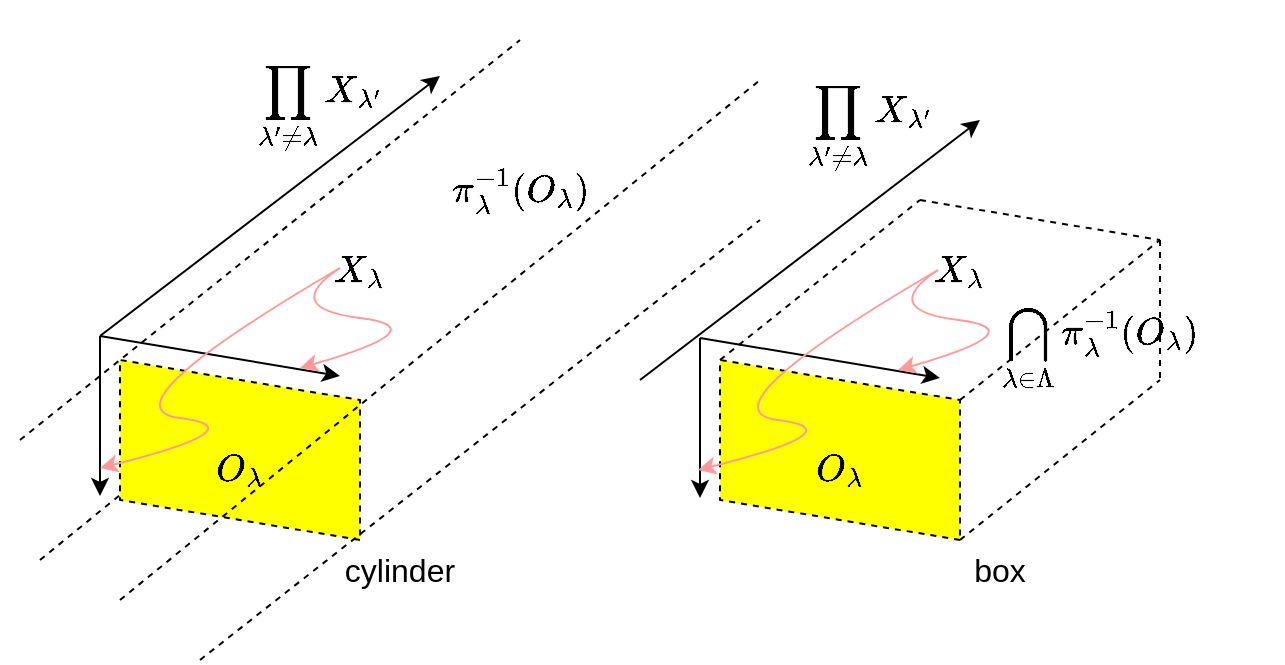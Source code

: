 <mxfile>
    <diagram id="y-pCycuawTWCVEpbna97" name="Page-1">
        <mxGraphModel dx="614" dy="393" grid="1" gridSize="10" guides="1" tooltips="1" connect="1" arrows="1" fold="1" page="1" pageScale="1" pageWidth="850" pageHeight="1100" math="1" shadow="0">
            <root>
                <mxCell id="0"/>
                <mxCell id="1" parent="0"/>
                <mxCell id="43" value="" style="rounded=0;whiteSpace=wrap;html=1;dashed=1;fontSize=16;fillColor=#FFFFFF;strokeColor=none;" vertex="1" parent="1">
                    <mxGeometry x="20" y="20" width="600" height="330" as="geometry"/>
                </mxCell>
                <mxCell id="2" value="" style="shape=parallelogram;perimeter=parallelogramPerimeter;whiteSpace=wrap;html=1;fixedSize=1;direction=north;dashed=1;fillColor=#FFFF00;" vertex="1" parent="1">
                    <mxGeometry x="80" y="200" width="120" height="90" as="geometry"/>
                </mxCell>
                <mxCell id="6" value="" style="endArrow=none;dashed=1;html=1;" edge="1" parent="1">
                    <mxGeometry width="50" height="50" relative="1" as="geometry">
                        <mxPoint x="30" y="240" as="sourcePoint"/>
                        <mxPoint x="280" y="40" as="targetPoint"/>
                    </mxGeometry>
                </mxCell>
                <mxCell id="7" value="" style="endArrow=none;dashed=1;html=1;" edge="1" parent="1">
                    <mxGeometry width="50" height="50" relative="1" as="geometry">
                        <mxPoint x="80" y="320" as="sourcePoint"/>
                        <mxPoint x="400" y="60" as="targetPoint"/>
                    </mxGeometry>
                </mxCell>
                <mxCell id="8" value="" style="endArrow=none;dashed=1;html=1;" edge="1" parent="1">
                    <mxGeometry width="50" height="50" relative="1" as="geometry">
                        <mxPoint x="120" y="350" as="sourcePoint"/>
                        <mxPoint x="400" y="130" as="targetPoint"/>
                    </mxGeometry>
                </mxCell>
                <mxCell id="10" value="" style="shape=parallelogram;perimeter=parallelogramPerimeter;whiteSpace=wrap;html=1;fixedSize=1;direction=north;dashed=1;fillColor=#FFFF00;" vertex="1" parent="1">
                    <mxGeometry x="380" y="200" width="120" height="90" as="geometry"/>
                </mxCell>
                <mxCell id="11" value="" style="endArrow=none;dashed=1;html=1;exitX=1;exitY=0;exitDx=0;exitDy=0;" edge="1" parent="1">
                    <mxGeometry width="50" height="50" relative="1" as="geometry">
                        <mxPoint x="380" y="200" as="sourcePoint"/>
                        <mxPoint x="480" y="120" as="targetPoint"/>
                    </mxGeometry>
                </mxCell>
                <mxCell id="12" value="" style="endArrow=none;dashed=1;html=1;exitX=1;exitY=0;exitDx=0;exitDy=0;" edge="1" parent="1">
                    <mxGeometry width="50" height="50" relative="1" as="geometry">
                        <mxPoint x="500" y="220" as="sourcePoint"/>
                        <mxPoint x="600" y="140" as="targetPoint"/>
                    </mxGeometry>
                </mxCell>
                <mxCell id="13" value="" style="endArrow=none;dashed=1;html=1;exitX=1;exitY=0;exitDx=0;exitDy=0;" edge="1" parent="1">
                    <mxGeometry width="50" height="50" relative="1" as="geometry">
                        <mxPoint x="500" y="290" as="sourcePoint"/>
                        <mxPoint x="600" y="210" as="targetPoint"/>
                    </mxGeometry>
                </mxCell>
                <mxCell id="14" value="" style="endArrow=none;dashed=1;html=1;" edge="1" parent="1">
                    <mxGeometry width="50" height="50" relative="1" as="geometry">
                        <mxPoint x="480" y="120" as="sourcePoint"/>
                        <mxPoint x="600" y="140" as="targetPoint"/>
                    </mxGeometry>
                </mxCell>
                <mxCell id="15" value="" style="endArrow=none;dashed=1;html=1;" edge="1" parent="1">
                    <mxGeometry width="50" height="50" relative="1" as="geometry">
                        <mxPoint x="600" y="140" as="sourcePoint"/>
                        <mxPoint x="600" y="210" as="targetPoint"/>
                    </mxGeometry>
                </mxCell>
                <mxCell id="16" value="" style="endArrow=none;dashed=1;html=1;entryX=0.25;entryY=0;entryDx=0;entryDy=0;" edge="1" parent="1" target="2">
                    <mxGeometry width="50" height="50" relative="1" as="geometry">
                        <mxPoint x="40" y="300" as="sourcePoint"/>
                        <mxPoint x="410" y="70" as="targetPoint"/>
                    </mxGeometry>
                </mxCell>
                <mxCell id="20" value="" style="endArrow=classic;html=1;" edge="1" parent="1">
                    <mxGeometry width="50" height="50" relative="1" as="geometry">
                        <mxPoint x="70" y="188" as="sourcePoint"/>
                        <mxPoint x="240" y="58" as="targetPoint"/>
                    </mxGeometry>
                </mxCell>
                <mxCell id="21" value="" style="endArrow=classic;html=1;" edge="1" parent="1">
                    <mxGeometry width="50" height="50" relative="1" as="geometry">
                        <mxPoint x="340" y="210" as="sourcePoint"/>
                        <mxPoint x="510" y="80" as="targetPoint"/>
                    </mxGeometry>
                </mxCell>
                <mxCell id="22" value="`\prod_{\lambda^\prime \ne \lambda} X_{\lambda^\prime}`" style="text;html=1;strokeColor=none;fillColor=none;align=center;verticalAlign=middle;whiteSpace=wrap;rounded=0;dashed=1;fontSize=16;" vertex="1" parent="1">
                    <mxGeometry x="150" y="60" width="60" height="30" as="geometry"/>
                </mxCell>
                <mxCell id="24" value="`\prod_{\lambda^\prime \ne \lambda} X_{\lambda^\prime}`" style="text;html=1;strokeColor=none;fillColor=none;align=center;verticalAlign=middle;whiteSpace=wrap;rounded=0;dashed=1;fontSize=16;" vertex="1" parent="1">
                    <mxGeometry x="425" y="70" width="60" height="30" as="geometry"/>
                </mxCell>
                <mxCell id="25" value="" style="endArrow=classic;html=1;" edge="1" parent="1">
                    <mxGeometry width="50" height="50" relative="1" as="geometry">
                        <mxPoint x="70" y="188" as="sourcePoint"/>
                        <mxPoint x="190" y="208" as="targetPoint"/>
                    </mxGeometry>
                </mxCell>
                <mxCell id="26" value="" style="endArrow=classic;html=1;" edge="1" parent="1">
                    <mxGeometry width="50" height="50" relative="1" as="geometry">
                        <mxPoint x="70" y="188" as="sourcePoint"/>
                        <mxPoint x="70" y="268" as="targetPoint"/>
                    </mxGeometry>
                </mxCell>
                <mxCell id="27" value="" style="endArrow=classic;html=1;" edge="1" parent="1">
                    <mxGeometry width="50" height="50" relative="1" as="geometry">
                        <mxPoint x="370" y="189" as="sourcePoint"/>
                        <mxPoint x="490" y="209" as="targetPoint"/>
                    </mxGeometry>
                </mxCell>
                <mxCell id="28" value="" style="endArrow=classic;html=1;" edge="1" parent="1">
                    <mxGeometry width="50" height="50" relative="1" as="geometry">
                        <mxPoint x="370" y="189" as="sourcePoint"/>
                        <mxPoint x="370" y="269" as="targetPoint"/>
                    </mxGeometry>
                </mxCell>
                <mxCell id="30" value="" style="curved=1;endArrow=classic;html=1;fontSize=16;strokeColor=#FF9999;" edge="1" parent="1">
                    <mxGeometry width="50" height="50" relative="1" as="geometry">
                        <mxPoint x="190" y="154" as="sourcePoint"/>
                        <mxPoint x="70" y="254" as="targetPoint"/>
                        <Array as="points">
                            <mxPoint x="70" y="224"/>
                            <mxPoint x="150" y="234"/>
                        </Array>
                    </mxGeometry>
                </mxCell>
                <mxCell id="32" value="" style="curved=1;endArrow=classic;html=1;fontSize=16;strokeColor=#FF9999;" edge="1" parent="1">
                    <mxGeometry width="50" height="50" relative="1" as="geometry">
                        <mxPoint x="190" y="154" as="sourcePoint"/>
                        <mxPoint x="170" y="204" as="targetPoint"/>
                        <Array as="points">
                            <mxPoint x="160" y="174"/>
                            <mxPoint x="240" y="184"/>
                        </Array>
                    </mxGeometry>
                </mxCell>
                <mxCell id="33" value="" style="curved=1;endArrow=classic;html=1;fontSize=16;strokeColor=#FF9999;" edge="1" parent="1">
                    <mxGeometry width="50" height="50" relative="1" as="geometry">
                        <mxPoint x="489" y="155" as="sourcePoint"/>
                        <mxPoint x="369" y="255" as="targetPoint"/>
                        <Array as="points">
                            <mxPoint x="369" y="225"/>
                            <mxPoint x="449" y="235"/>
                        </Array>
                    </mxGeometry>
                </mxCell>
                <mxCell id="34" value="" style="curved=1;endArrow=classic;html=1;fontSize=16;strokeColor=#FF9999;" edge="1" parent="1">
                    <mxGeometry width="50" height="50" relative="1" as="geometry">
                        <mxPoint x="489" y="155" as="sourcePoint"/>
                        <mxPoint x="469" y="205" as="targetPoint"/>
                        <Array as="points">
                            <mxPoint x="459" y="175"/>
                            <mxPoint x="539" y="185"/>
                        </Array>
                    </mxGeometry>
                </mxCell>
                <mxCell id="35" value="`X_\lambda`" style="text;html=1;strokeColor=none;fillColor=none;align=center;verticalAlign=middle;whiteSpace=wrap;rounded=0;dashed=1;fontSize=16;" vertex="1" parent="1">
                    <mxGeometry x="170" y="140" width="60" height="30" as="geometry"/>
                </mxCell>
                <mxCell id="36" value="`X_\lambda`" style="text;html=1;strokeColor=none;fillColor=none;align=center;verticalAlign=middle;whiteSpace=wrap;rounded=0;dashed=1;fontSize=16;" vertex="1" parent="1">
                    <mxGeometry x="470" y="140" width="60" height="30" as="geometry"/>
                </mxCell>
                <mxCell id="37" value="`O_\lambda`" style="text;html=1;strokeColor=none;fillColor=none;align=center;verticalAlign=middle;whiteSpace=wrap;rounded=0;dashed=1;fontSize=16;" vertex="1" parent="1">
                    <mxGeometry x="110" y="240" width="60" height="30" as="geometry"/>
                </mxCell>
                <mxCell id="38" value="`O_\lambda`" style="text;html=1;strokeColor=none;fillColor=none;align=center;verticalAlign=middle;whiteSpace=wrap;rounded=0;dashed=1;fontSize=16;" vertex="1" parent="1">
                    <mxGeometry x="410" y="240" width="60" height="30" as="geometry"/>
                </mxCell>
                <mxCell id="39" value="`\pi_\lambda^{-1}(O_\lambda)`" style="text;html=1;strokeColor=none;fillColor=none;align=center;verticalAlign=middle;whiteSpace=wrap;rounded=0;dashed=1;fontSize=16;" vertex="1" parent="1">
                    <mxGeometry x="250" y="100" width="60" height="30" as="geometry"/>
                </mxCell>
                <mxCell id="40" value="`\bigcap_{\lambda \in \Lambda}\pi_\lambda^{-1}(O_\lambda)`" style="text;html=1;strokeColor=none;fillColor=none;align=center;verticalAlign=middle;whiteSpace=wrap;rounded=0;dashed=1;fontSize=16;" vertex="1" parent="1">
                    <mxGeometry x="540" y="180" width="60" height="30" as="geometry"/>
                </mxCell>
                <mxCell id="41" value="cylinder" style="text;html=1;strokeColor=none;fillColor=none;align=center;verticalAlign=middle;whiteSpace=wrap;rounded=0;dashed=1;fontSize=16;" vertex="1" parent="1">
                    <mxGeometry x="190" y="290" width="60" height="30" as="geometry"/>
                </mxCell>
                <mxCell id="42" value="box" style="text;html=1;strokeColor=none;fillColor=none;align=center;verticalAlign=middle;whiteSpace=wrap;rounded=0;dashed=1;fontSize=16;" vertex="1" parent="1">
                    <mxGeometry x="490" y="290" width="60" height="30" as="geometry"/>
                </mxCell>
            </root>
        </mxGraphModel>
    </diagram>
</mxfile>
